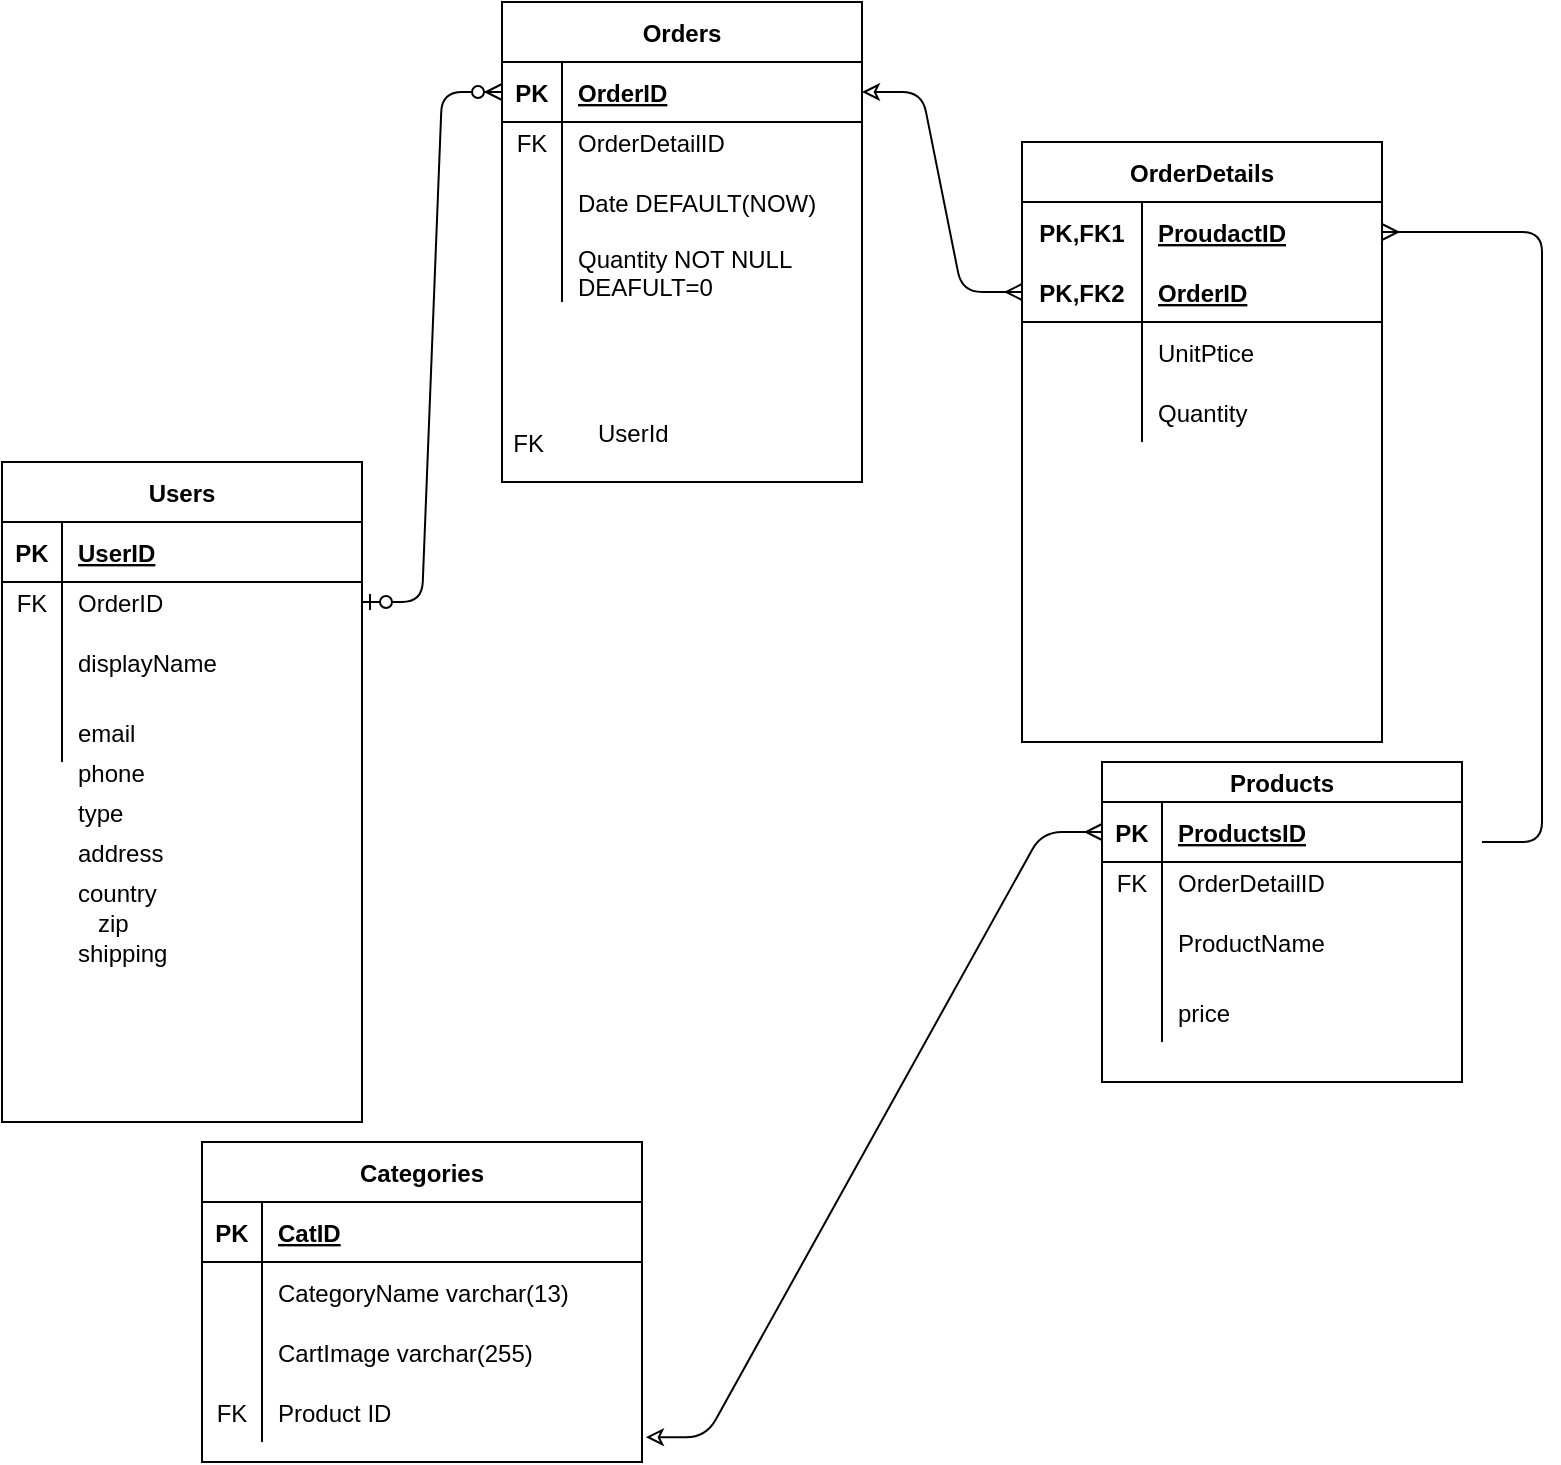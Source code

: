 <mxfile version="14.4.7" type="github">
  <diagram id="Y1dRMDJ4KNcMdbVrdFE1" name="Page-1">
    <mxGraphModel dx="1422" dy="762" grid="1" gridSize="10" guides="1" tooltips="1" connect="1" arrows="1" fold="1" page="1" pageScale="1" pageWidth="827" pageHeight="1169" math="0" shadow="0">
      <root>
        <mxCell id="0" />
        <mxCell id="1" parent="0" />
        <mxCell id="TcfDccJW8l6BSCIIP5wP-1" value="Orders" style="shape=table;startSize=30;container=1;collapsible=1;childLayout=tableLayout;fixedRows=1;rowLines=0;fontStyle=1;align=center;resizeLast=1;" parent="1" vertex="1">
          <mxGeometry x="260" width="180" height="240" as="geometry" />
        </mxCell>
        <mxCell id="TcfDccJW8l6BSCIIP5wP-2" value="" style="shape=partialRectangle;collapsible=0;dropTarget=0;pointerEvents=0;fillColor=none;top=0;left=0;bottom=1;right=0;points=[[0,0.5],[1,0.5]];portConstraint=eastwest;" parent="TcfDccJW8l6BSCIIP5wP-1" vertex="1">
          <mxGeometry y="30" width="180" height="30" as="geometry" />
        </mxCell>
        <mxCell id="TcfDccJW8l6BSCIIP5wP-3" value="PK" style="shape=partialRectangle;connectable=0;fillColor=none;top=0;left=0;bottom=0;right=0;fontStyle=1;overflow=hidden;" parent="TcfDccJW8l6BSCIIP5wP-2" vertex="1">
          <mxGeometry width="30" height="30" as="geometry" />
        </mxCell>
        <mxCell id="TcfDccJW8l6BSCIIP5wP-4" value="OrderID" style="shape=partialRectangle;connectable=0;fillColor=none;top=0;left=0;bottom=0;right=0;align=left;spacingLeft=6;fontStyle=5;overflow=hidden;" parent="TcfDccJW8l6BSCIIP5wP-2" vertex="1">
          <mxGeometry x="30" width="150" height="30" as="geometry" />
        </mxCell>
        <mxCell id="TcfDccJW8l6BSCIIP5wP-5" value="" style="shape=partialRectangle;collapsible=0;dropTarget=0;pointerEvents=0;fillColor=none;top=0;left=0;bottom=0;right=0;points=[[0,0.5],[1,0.5]];portConstraint=eastwest;" parent="TcfDccJW8l6BSCIIP5wP-1" vertex="1">
          <mxGeometry y="60" width="180" height="20" as="geometry" />
        </mxCell>
        <mxCell id="TcfDccJW8l6BSCIIP5wP-6" value="FK" style="shape=partialRectangle;connectable=0;fillColor=none;top=0;left=0;bottom=0;right=0;editable=1;overflow=hidden;" parent="TcfDccJW8l6BSCIIP5wP-5" vertex="1">
          <mxGeometry width="30" height="20" as="geometry" />
        </mxCell>
        <mxCell id="TcfDccJW8l6BSCIIP5wP-7" value="OrderDetailID" style="shape=partialRectangle;connectable=0;fillColor=none;top=0;left=0;bottom=0;right=0;align=left;spacingLeft=6;overflow=hidden;" parent="TcfDccJW8l6BSCIIP5wP-5" vertex="1">
          <mxGeometry x="30" width="150" height="20" as="geometry" />
        </mxCell>
        <mxCell id="TcfDccJW8l6BSCIIP5wP-8" value="" style="shape=partialRectangle;collapsible=0;dropTarget=0;pointerEvents=0;fillColor=none;top=0;left=0;bottom=0;right=0;points=[[0,0.5],[1,0.5]];portConstraint=eastwest;" parent="TcfDccJW8l6BSCIIP5wP-1" vertex="1">
          <mxGeometry y="80" width="180" height="40" as="geometry" />
        </mxCell>
        <mxCell id="TcfDccJW8l6BSCIIP5wP-9" value="" style="shape=partialRectangle;connectable=0;fillColor=none;top=0;left=0;bottom=0;right=0;editable=1;overflow=hidden;" parent="TcfDccJW8l6BSCIIP5wP-8" vertex="1">
          <mxGeometry width="30" height="40" as="geometry" />
        </mxCell>
        <mxCell id="TcfDccJW8l6BSCIIP5wP-10" value="Date DEFAULT(NOW)" style="shape=partialRectangle;connectable=0;fillColor=none;top=0;left=0;bottom=0;right=0;align=left;spacingLeft=6;overflow=hidden;" parent="TcfDccJW8l6BSCIIP5wP-8" vertex="1">
          <mxGeometry x="30" width="150" height="40" as="geometry" />
        </mxCell>
        <mxCell id="TcfDccJW8l6BSCIIP5wP-11" value="" style="shape=partialRectangle;collapsible=0;dropTarget=0;pointerEvents=0;fillColor=none;top=0;left=0;bottom=0;right=0;points=[[0,0.5],[1,0.5]];portConstraint=eastwest;" parent="TcfDccJW8l6BSCIIP5wP-1" vertex="1">
          <mxGeometry y="120" width="180" height="30" as="geometry" />
        </mxCell>
        <mxCell id="TcfDccJW8l6BSCIIP5wP-12" value="" style="shape=partialRectangle;connectable=0;fillColor=none;top=0;left=0;bottom=0;right=0;editable=1;overflow=hidden;" parent="TcfDccJW8l6BSCIIP5wP-11" vertex="1">
          <mxGeometry width="30" height="30" as="geometry" />
        </mxCell>
        <mxCell id="TcfDccJW8l6BSCIIP5wP-13" value="Quantity NOT NULL&#xa;DEAFULT=0" style="shape=partialRectangle;connectable=0;fillColor=none;top=0;left=0;bottom=0;right=0;align=left;spacingLeft=6;overflow=hidden;" parent="TcfDccJW8l6BSCIIP5wP-11" vertex="1">
          <mxGeometry x="30" width="150" height="30" as="geometry" />
        </mxCell>
        <mxCell id="TcfDccJW8l6BSCIIP5wP-32" value="OrderDetails" style="shape=table;startSize=30;container=1;collapsible=1;childLayout=tableLayout;fixedRows=1;rowLines=0;fontStyle=1;align=center;resizeLast=1;" parent="1" vertex="1">
          <mxGeometry x="520" y="70" width="180" height="300" as="geometry" />
        </mxCell>
        <mxCell id="TcfDccJW8l6BSCIIP5wP-33" value="" style="shape=partialRectangle;collapsible=0;dropTarget=0;pointerEvents=0;fillColor=none;top=0;left=0;bottom=0;right=0;points=[[0,0.5],[1,0.5]];portConstraint=eastwest;" parent="TcfDccJW8l6BSCIIP5wP-32" vertex="1">
          <mxGeometry y="30" width="180" height="30" as="geometry" />
        </mxCell>
        <mxCell id="TcfDccJW8l6BSCIIP5wP-34" value="PK,FK1" style="shape=partialRectangle;connectable=0;fillColor=none;top=0;left=0;bottom=0;right=0;fontStyle=1;overflow=hidden;" parent="TcfDccJW8l6BSCIIP5wP-33" vertex="1">
          <mxGeometry width="60" height="30" as="geometry" />
        </mxCell>
        <mxCell id="TcfDccJW8l6BSCIIP5wP-35" value="ProudactID" style="shape=partialRectangle;connectable=0;fillColor=none;top=0;left=0;bottom=0;right=0;align=left;spacingLeft=6;fontStyle=5;overflow=hidden;" parent="TcfDccJW8l6BSCIIP5wP-33" vertex="1">
          <mxGeometry x="60" width="120" height="30" as="geometry" />
        </mxCell>
        <mxCell id="TcfDccJW8l6BSCIIP5wP-36" value="" style="shape=partialRectangle;collapsible=0;dropTarget=0;pointerEvents=0;fillColor=none;top=0;left=0;bottom=1;right=0;points=[[0,0.5],[1,0.5]];portConstraint=eastwest;" parent="TcfDccJW8l6BSCIIP5wP-32" vertex="1">
          <mxGeometry y="60" width="180" height="30" as="geometry" />
        </mxCell>
        <mxCell id="TcfDccJW8l6BSCIIP5wP-37" value="PK,FK2" style="shape=partialRectangle;connectable=0;fillColor=none;top=0;left=0;bottom=0;right=0;fontStyle=1;overflow=hidden;" parent="TcfDccJW8l6BSCIIP5wP-36" vertex="1">
          <mxGeometry width="60" height="30" as="geometry" />
        </mxCell>
        <mxCell id="TcfDccJW8l6BSCIIP5wP-38" value="OrderID" style="shape=partialRectangle;connectable=0;fillColor=none;top=0;left=0;bottom=0;right=0;align=left;spacingLeft=6;fontStyle=5;overflow=hidden;" parent="TcfDccJW8l6BSCIIP5wP-36" vertex="1">
          <mxGeometry x="60" width="120" height="30" as="geometry" />
        </mxCell>
        <mxCell id="TcfDccJW8l6BSCIIP5wP-39" value="" style="shape=partialRectangle;collapsible=0;dropTarget=0;pointerEvents=0;fillColor=none;top=0;left=0;bottom=0;right=0;points=[[0,0.5],[1,0.5]];portConstraint=eastwest;" parent="TcfDccJW8l6BSCIIP5wP-32" vertex="1">
          <mxGeometry y="90" width="180" height="30" as="geometry" />
        </mxCell>
        <mxCell id="TcfDccJW8l6BSCIIP5wP-40" value="" style="shape=partialRectangle;connectable=0;fillColor=none;top=0;left=0;bottom=0;right=0;editable=1;overflow=hidden;" parent="TcfDccJW8l6BSCIIP5wP-39" vertex="1">
          <mxGeometry width="60" height="30" as="geometry" />
        </mxCell>
        <mxCell id="TcfDccJW8l6BSCIIP5wP-41" value="UnitPtice" style="shape=partialRectangle;connectable=0;fillColor=none;top=0;left=0;bottom=0;right=0;align=left;spacingLeft=6;overflow=hidden;" parent="TcfDccJW8l6BSCIIP5wP-39" vertex="1">
          <mxGeometry x="60" width="120" height="30" as="geometry" />
        </mxCell>
        <mxCell id="TcfDccJW8l6BSCIIP5wP-42" value="" style="shape=partialRectangle;collapsible=0;dropTarget=0;pointerEvents=0;fillColor=none;top=0;left=0;bottom=0;right=0;points=[[0,0.5],[1,0.5]];portConstraint=eastwest;" parent="TcfDccJW8l6BSCIIP5wP-32" vertex="1">
          <mxGeometry y="120" width="180" height="30" as="geometry" />
        </mxCell>
        <mxCell id="TcfDccJW8l6BSCIIP5wP-43" value="" style="shape=partialRectangle;connectable=0;fillColor=none;top=0;left=0;bottom=0;right=0;editable=1;overflow=hidden;" parent="TcfDccJW8l6BSCIIP5wP-42" vertex="1">
          <mxGeometry width="60" height="30" as="geometry" />
        </mxCell>
        <mxCell id="TcfDccJW8l6BSCIIP5wP-44" value="Quantity" style="shape=partialRectangle;connectable=0;fillColor=none;top=0;left=0;bottom=0;right=0;align=left;spacingLeft=6;overflow=hidden;" parent="TcfDccJW8l6BSCIIP5wP-42" vertex="1">
          <mxGeometry x="60" width="120" height="30" as="geometry" />
        </mxCell>
        <mxCell id="TcfDccJW8l6BSCIIP5wP-45" value="Products" style="shape=table;startSize=20;container=1;collapsible=1;childLayout=tableLayout;fixedRows=1;rowLines=0;fontStyle=1;align=center;resizeLast=1;" parent="1" vertex="1">
          <mxGeometry x="560" y="380" width="180" height="160" as="geometry" />
        </mxCell>
        <mxCell id="TcfDccJW8l6BSCIIP5wP-46" value="" style="shape=partialRectangle;collapsible=0;dropTarget=0;pointerEvents=0;fillColor=none;top=0;left=0;bottom=1;right=0;points=[[0,0.5],[1,0.5]];portConstraint=eastwest;" parent="TcfDccJW8l6BSCIIP5wP-45" vertex="1">
          <mxGeometry y="20" width="180" height="30" as="geometry" />
        </mxCell>
        <mxCell id="TcfDccJW8l6BSCIIP5wP-47" value="PK" style="shape=partialRectangle;connectable=0;fillColor=none;top=0;left=0;bottom=0;right=0;fontStyle=1;overflow=hidden;" parent="TcfDccJW8l6BSCIIP5wP-46" vertex="1">
          <mxGeometry width="30" height="30" as="geometry" />
        </mxCell>
        <mxCell id="TcfDccJW8l6BSCIIP5wP-48" value="ProductsID" style="shape=partialRectangle;connectable=0;fillColor=none;top=0;left=0;bottom=0;right=0;align=left;spacingLeft=6;fontStyle=5;overflow=hidden;" parent="TcfDccJW8l6BSCIIP5wP-46" vertex="1">
          <mxGeometry x="30" width="150" height="30" as="geometry" />
        </mxCell>
        <mxCell id="TcfDccJW8l6BSCIIP5wP-49" value="" style="shape=partialRectangle;collapsible=0;dropTarget=0;pointerEvents=0;fillColor=none;top=0;left=0;bottom=0;right=0;points=[[0,0.5],[1,0.5]];portConstraint=eastwest;" parent="TcfDccJW8l6BSCIIP5wP-45" vertex="1">
          <mxGeometry y="50" width="180" height="20" as="geometry" />
        </mxCell>
        <mxCell id="TcfDccJW8l6BSCIIP5wP-50" value="FK" style="shape=partialRectangle;connectable=0;fillColor=none;top=0;left=0;bottom=0;right=0;editable=1;overflow=hidden;" parent="TcfDccJW8l6BSCIIP5wP-49" vertex="1">
          <mxGeometry width="30" height="20" as="geometry" />
        </mxCell>
        <mxCell id="TcfDccJW8l6BSCIIP5wP-51" value="OrderDetailID" style="shape=partialRectangle;connectable=0;fillColor=none;top=0;left=0;bottom=0;right=0;align=left;spacingLeft=6;overflow=hidden;" parent="TcfDccJW8l6BSCIIP5wP-49" vertex="1">
          <mxGeometry x="30" width="150" height="20" as="geometry" />
        </mxCell>
        <mxCell id="TcfDccJW8l6BSCIIP5wP-52" value="" style="shape=partialRectangle;collapsible=0;dropTarget=0;pointerEvents=0;fillColor=none;top=0;left=0;bottom=0;right=0;points=[[0,0.5],[1,0.5]];portConstraint=eastwest;" parent="TcfDccJW8l6BSCIIP5wP-45" vertex="1">
          <mxGeometry y="70" width="180" height="40" as="geometry" />
        </mxCell>
        <mxCell id="TcfDccJW8l6BSCIIP5wP-53" value="" style="shape=partialRectangle;connectable=0;fillColor=none;top=0;left=0;bottom=0;right=0;editable=1;overflow=hidden;" parent="TcfDccJW8l6BSCIIP5wP-52" vertex="1">
          <mxGeometry width="30" height="40" as="geometry" />
        </mxCell>
        <mxCell id="TcfDccJW8l6BSCIIP5wP-54" value="ProductName" style="shape=partialRectangle;connectable=0;fillColor=none;top=0;left=0;bottom=0;right=0;align=left;spacingLeft=6;overflow=hidden;" parent="TcfDccJW8l6BSCIIP5wP-52" vertex="1">
          <mxGeometry x="30" width="150" height="40" as="geometry" />
        </mxCell>
        <mxCell id="TcfDccJW8l6BSCIIP5wP-55" value="" style="shape=partialRectangle;collapsible=0;dropTarget=0;pointerEvents=0;fillColor=none;top=0;left=0;bottom=0;right=0;points=[[0,0.5],[1,0.5]];portConstraint=eastwest;" parent="TcfDccJW8l6BSCIIP5wP-45" vertex="1">
          <mxGeometry y="110" width="180" height="30" as="geometry" />
        </mxCell>
        <mxCell id="TcfDccJW8l6BSCIIP5wP-56" value="" style="shape=partialRectangle;connectable=0;fillColor=none;top=0;left=0;bottom=0;right=0;editable=1;overflow=hidden;" parent="TcfDccJW8l6BSCIIP5wP-55" vertex="1">
          <mxGeometry width="30" height="30" as="geometry" />
        </mxCell>
        <mxCell id="TcfDccJW8l6BSCIIP5wP-57" value="price" style="shape=partialRectangle;connectable=0;fillColor=none;top=0;left=0;bottom=0;right=0;align=left;spacingLeft=6;overflow=hidden;" parent="TcfDccJW8l6BSCIIP5wP-55" vertex="1">
          <mxGeometry x="30" width="150" height="30" as="geometry" />
        </mxCell>
        <mxCell id="TcfDccJW8l6BSCIIP5wP-58" value="" style="edgeStyle=entityRelationEdgeStyle;fontSize=12;html=1;endArrow=ERmany;exitX=1;exitY=0.5;exitDx=0;exitDy=0;startArrow=classic;startFill=0;entryX=0;entryY=0.5;entryDx=0;entryDy=0;" parent="1" source="TcfDccJW8l6BSCIIP5wP-2" edge="1" target="TcfDccJW8l6BSCIIP5wP-36">
          <mxGeometry width="100" height="100" relative="1" as="geometry">
            <mxPoint x="420" y="360" as="sourcePoint" />
            <mxPoint x="520" y="260" as="targetPoint" />
          </mxGeometry>
        </mxCell>
        <mxCell id="TcfDccJW8l6BSCIIP5wP-59" value="" style="edgeStyle=entityRelationEdgeStyle;fontSize=12;html=1;endArrow=ERmany;entryX=1;entryY=0.5;entryDx=0;entryDy=0;" parent="1" target="TcfDccJW8l6BSCIIP5wP-33" edge="1">
          <mxGeometry width="100" height="100" relative="1" as="geometry">
            <mxPoint x="750" y="420" as="sourcePoint" />
            <mxPoint x="810" y="260" as="targetPoint" />
          </mxGeometry>
        </mxCell>
        <mxCell id="TcfDccJW8l6BSCIIP5wP-63" value="Categories" style="shape=table;startSize=30;container=1;collapsible=1;childLayout=tableLayout;fixedRows=1;rowLines=0;fontStyle=1;align=center;resizeLast=1;" parent="1" vertex="1">
          <mxGeometry x="110" y="570" width="220" height="160" as="geometry" />
        </mxCell>
        <mxCell id="TcfDccJW8l6BSCIIP5wP-64" value="" style="shape=partialRectangle;collapsible=0;dropTarget=0;pointerEvents=0;fillColor=none;top=0;left=0;bottom=1;right=0;points=[[0,0.5],[1,0.5]];portConstraint=eastwest;" parent="TcfDccJW8l6BSCIIP5wP-63" vertex="1">
          <mxGeometry y="30" width="220" height="30" as="geometry" />
        </mxCell>
        <mxCell id="TcfDccJW8l6BSCIIP5wP-65" value="PK" style="shape=partialRectangle;connectable=0;fillColor=none;top=0;left=0;bottom=0;right=0;fontStyle=1;overflow=hidden;" parent="TcfDccJW8l6BSCIIP5wP-64" vertex="1">
          <mxGeometry width="30" height="30" as="geometry" />
        </mxCell>
        <mxCell id="TcfDccJW8l6BSCIIP5wP-66" value="CatID" style="shape=partialRectangle;connectable=0;fillColor=none;top=0;left=0;bottom=0;right=0;align=left;spacingLeft=6;fontStyle=5;overflow=hidden;" parent="TcfDccJW8l6BSCIIP5wP-64" vertex="1">
          <mxGeometry x="30" width="190" height="30" as="geometry" />
        </mxCell>
        <mxCell id="TcfDccJW8l6BSCIIP5wP-67" value="" style="shape=partialRectangle;collapsible=0;dropTarget=0;pointerEvents=0;fillColor=none;top=0;left=0;bottom=0;right=0;points=[[0,0.5],[1,0.5]];portConstraint=eastwest;" parent="TcfDccJW8l6BSCIIP5wP-63" vertex="1">
          <mxGeometry y="60" width="220" height="30" as="geometry" />
        </mxCell>
        <mxCell id="TcfDccJW8l6BSCIIP5wP-68" value="" style="shape=partialRectangle;connectable=0;fillColor=none;top=0;left=0;bottom=0;right=0;editable=1;overflow=hidden;" parent="TcfDccJW8l6BSCIIP5wP-67" vertex="1">
          <mxGeometry width="30" height="30" as="geometry" />
        </mxCell>
        <mxCell id="TcfDccJW8l6BSCIIP5wP-69" value="CategoryName varchar(13)" style="shape=partialRectangle;connectable=0;fillColor=none;top=0;left=0;bottom=0;right=0;align=left;spacingLeft=6;overflow=hidden;" parent="TcfDccJW8l6BSCIIP5wP-67" vertex="1">
          <mxGeometry x="30" width="190" height="30" as="geometry" />
        </mxCell>
        <mxCell id="TcfDccJW8l6BSCIIP5wP-70" value="" style="shape=partialRectangle;collapsible=0;dropTarget=0;pointerEvents=0;fillColor=none;top=0;left=0;bottom=0;right=0;points=[[0,0.5],[1,0.5]];portConstraint=eastwest;" parent="TcfDccJW8l6BSCIIP5wP-63" vertex="1">
          <mxGeometry y="90" width="220" height="30" as="geometry" />
        </mxCell>
        <mxCell id="TcfDccJW8l6BSCIIP5wP-71" value="" style="shape=partialRectangle;connectable=0;fillColor=none;top=0;left=0;bottom=0;right=0;editable=1;overflow=hidden;" parent="TcfDccJW8l6BSCIIP5wP-70" vertex="1">
          <mxGeometry width="30" height="30" as="geometry" />
        </mxCell>
        <mxCell id="TcfDccJW8l6BSCIIP5wP-72" value="CartImage varchar(255)" style="shape=partialRectangle;connectable=0;fillColor=none;top=0;left=0;bottom=0;right=0;align=left;spacingLeft=6;overflow=hidden;" parent="TcfDccJW8l6BSCIIP5wP-70" vertex="1">
          <mxGeometry x="30" width="190" height="30" as="geometry" />
        </mxCell>
        <mxCell id="TcfDccJW8l6BSCIIP5wP-73" value="" style="shape=partialRectangle;collapsible=0;dropTarget=0;pointerEvents=0;fillColor=none;top=0;left=0;bottom=0;right=0;points=[[0,0.5],[1,0.5]];portConstraint=eastwest;" parent="TcfDccJW8l6BSCIIP5wP-63" vertex="1">
          <mxGeometry y="120" width="220" height="30" as="geometry" />
        </mxCell>
        <mxCell id="TcfDccJW8l6BSCIIP5wP-74" value="FK" style="shape=partialRectangle;connectable=0;fillColor=none;top=0;left=0;bottom=0;right=0;editable=1;overflow=hidden;" parent="TcfDccJW8l6BSCIIP5wP-73" vertex="1">
          <mxGeometry width="30" height="30" as="geometry" />
        </mxCell>
        <mxCell id="TcfDccJW8l6BSCIIP5wP-75" value="Product ID" style="shape=partialRectangle;connectable=0;fillColor=none;top=0;left=0;bottom=0;right=0;align=left;spacingLeft=6;overflow=hidden;" parent="TcfDccJW8l6BSCIIP5wP-73" vertex="1">
          <mxGeometry x="30" width="190" height="30" as="geometry" />
        </mxCell>
        <mxCell id="TcfDccJW8l6BSCIIP5wP-76" value="" style="edgeStyle=entityRelationEdgeStyle;fontSize=12;html=1;endArrow=ERmany;entryX=0;entryY=0.5;entryDx=0;entryDy=0;exitX=1.009;exitY=0.92;exitDx=0;exitDy=0;exitPerimeter=0;startArrow=classic;startFill=0;" parent="1" source="TcfDccJW8l6BSCIIP5wP-73" target="TcfDccJW8l6BSCIIP5wP-46" edge="1">
          <mxGeometry width="100" height="100" relative="1" as="geometry">
            <mxPoint x="360" y="400" as="sourcePoint" />
            <mxPoint x="460" y="300" as="targetPoint" />
          </mxGeometry>
        </mxCell>
        <mxCell id="0VdQE9GON6tvQ8tR9964-1" value="Users" style="shape=table;startSize=30;container=1;collapsible=1;childLayout=tableLayout;fixedRows=1;rowLines=0;fontStyle=1;align=center;resizeLast=1;" vertex="1" parent="1">
          <mxGeometry x="10" y="230" width="180" height="330" as="geometry" />
        </mxCell>
        <mxCell id="0VdQE9GON6tvQ8tR9964-2" value="" style="shape=partialRectangle;collapsible=0;dropTarget=0;pointerEvents=0;fillColor=none;top=0;left=0;bottom=1;right=0;points=[[0,0.5],[1,0.5]];portConstraint=eastwest;" vertex="1" parent="0VdQE9GON6tvQ8tR9964-1">
          <mxGeometry y="30" width="180" height="30" as="geometry" />
        </mxCell>
        <mxCell id="0VdQE9GON6tvQ8tR9964-3" value="PK" style="shape=partialRectangle;connectable=0;fillColor=none;top=0;left=0;bottom=0;right=0;fontStyle=1;overflow=hidden;" vertex="1" parent="0VdQE9GON6tvQ8tR9964-2">
          <mxGeometry width="30" height="30" as="geometry" />
        </mxCell>
        <mxCell id="0VdQE9GON6tvQ8tR9964-4" value="UserID" style="shape=partialRectangle;connectable=0;fillColor=none;top=0;left=0;bottom=0;right=0;align=left;spacingLeft=6;fontStyle=5;overflow=hidden;" vertex="1" parent="0VdQE9GON6tvQ8tR9964-2">
          <mxGeometry x="30" width="150" height="30" as="geometry" />
        </mxCell>
        <mxCell id="0VdQE9GON6tvQ8tR9964-5" value="" style="shape=partialRectangle;collapsible=0;dropTarget=0;pointerEvents=0;fillColor=none;top=0;left=0;bottom=0;right=0;points=[[0,0.5],[1,0.5]];portConstraint=eastwest;" vertex="1" parent="0VdQE9GON6tvQ8tR9964-1">
          <mxGeometry y="60" width="180" height="20" as="geometry" />
        </mxCell>
        <mxCell id="0VdQE9GON6tvQ8tR9964-6" value="FK" style="shape=partialRectangle;connectable=0;fillColor=none;top=0;left=0;bottom=0;right=0;editable=1;overflow=hidden;" vertex="1" parent="0VdQE9GON6tvQ8tR9964-5">
          <mxGeometry width="30" height="20" as="geometry" />
        </mxCell>
        <mxCell id="0VdQE9GON6tvQ8tR9964-7" value="OrderID" style="shape=partialRectangle;connectable=0;fillColor=none;top=0;left=0;bottom=0;right=0;align=left;spacingLeft=6;overflow=hidden;" vertex="1" parent="0VdQE9GON6tvQ8tR9964-5">
          <mxGeometry x="30" width="150" height="20" as="geometry" />
        </mxCell>
        <mxCell id="0VdQE9GON6tvQ8tR9964-8" value="" style="shape=partialRectangle;collapsible=0;dropTarget=0;pointerEvents=0;fillColor=none;top=0;left=0;bottom=0;right=0;points=[[0,0.5],[1,0.5]];portConstraint=eastwest;" vertex="1" parent="0VdQE9GON6tvQ8tR9964-1">
          <mxGeometry y="80" width="180" height="40" as="geometry" />
        </mxCell>
        <mxCell id="0VdQE9GON6tvQ8tR9964-9" value="" style="shape=partialRectangle;connectable=0;fillColor=none;top=0;left=0;bottom=0;right=0;editable=1;overflow=hidden;" vertex="1" parent="0VdQE9GON6tvQ8tR9964-8">
          <mxGeometry width="30" height="40" as="geometry" />
        </mxCell>
        <mxCell id="0VdQE9GON6tvQ8tR9964-10" value="displayName" style="shape=partialRectangle;connectable=0;fillColor=none;top=0;left=0;bottom=0;right=0;align=left;spacingLeft=6;overflow=hidden;" vertex="1" parent="0VdQE9GON6tvQ8tR9964-8">
          <mxGeometry x="30" width="150" height="40" as="geometry" />
        </mxCell>
        <mxCell id="0VdQE9GON6tvQ8tR9964-11" value="" style="shape=partialRectangle;collapsible=0;dropTarget=0;pointerEvents=0;fillColor=none;top=0;left=0;bottom=0;right=0;points=[[0,0.5],[1,0.5]];portConstraint=eastwest;" vertex="1" parent="0VdQE9GON6tvQ8tR9964-1">
          <mxGeometry y="120" width="180" height="30" as="geometry" />
        </mxCell>
        <mxCell id="0VdQE9GON6tvQ8tR9964-12" value="" style="shape=partialRectangle;connectable=0;fillColor=none;top=0;left=0;bottom=0;right=0;editable=1;overflow=hidden;" vertex="1" parent="0VdQE9GON6tvQ8tR9964-11">
          <mxGeometry width="30" height="30" as="geometry" />
        </mxCell>
        <mxCell id="0VdQE9GON6tvQ8tR9964-13" value="email" style="shape=partialRectangle;connectable=0;fillColor=none;top=0;left=0;bottom=0;right=0;align=left;spacingLeft=6;overflow=hidden;" vertex="1" parent="0VdQE9GON6tvQ8tR9964-11">
          <mxGeometry x="30" width="150" height="30" as="geometry" />
        </mxCell>
        <mxCell id="0VdQE9GON6tvQ8tR9964-16" value="UserId " style="shape=partialRectangle;connectable=0;fillColor=none;top=0;left=0;bottom=0;right=0;align=left;spacingLeft=6;overflow=hidden;" vertex="1" parent="1">
          <mxGeometry x="300" y="200" width="120" height="30" as="geometry" />
        </mxCell>
        <mxCell id="0VdQE9GON6tvQ8tR9964-17" value="FK " style="shape=partialRectangle;connectable=0;fillColor=none;top=0;left=0;bottom=0;right=0;editable=1;overflow=hidden;" vertex="1" parent="1">
          <mxGeometry x="260" y="210" width="30" height="20" as="geometry" />
        </mxCell>
        <mxCell id="0VdQE9GON6tvQ8tR9964-18" value="" style="edgeStyle=entityRelationEdgeStyle;fontSize=12;html=1;endArrow=ERzeroToMany;startArrow=ERzeroToOne;exitX=1;exitY=0.5;exitDx=0;exitDy=0;entryX=0;entryY=0.5;entryDx=0;entryDy=0;" edge="1" parent="1" source="0VdQE9GON6tvQ8tR9964-5" target="TcfDccJW8l6BSCIIP5wP-2">
          <mxGeometry width="100" height="100" relative="1" as="geometry">
            <mxPoint x="310" y="340" as="sourcePoint" />
            <mxPoint x="260" y="220" as="targetPoint" />
          </mxGeometry>
        </mxCell>
        <mxCell id="0VdQE9GON6tvQ8tR9964-19" value="" style="shape=partialRectangle;collapsible=0;dropTarget=0;pointerEvents=0;fillColor=none;top=0;left=0;bottom=0;right=0;points=[[0,0.5],[1,0.5]];portConstraint=eastwest;" vertex="1" parent="1">
          <mxGeometry x="10" y="370" width="180" height="30" as="geometry" />
        </mxCell>
        <mxCell id="0VdQE9GON6tvQ8tR9964-20" value="" style="shape=partialRectangle;connectable=0;fillColor=none;top=0;left=0;bottom=0;right=0;editable=1;overflow=hidden;" vertex="1" parent="0VdQE9GON6tvQ8tR9964-19">
          <mxGeometry width="30" height="30" as="geometry" />
        </mxCell>
        <mxCell id="0VdQE9GON6tvQ8tR9964-21" value="phone" style="shape=partialRectangle;connectable=0;fillColor=none;top=0;left=0;bottom=0;right=0;align=left;spacingLeft=6;overflow=hidden;" vertex="1" parent="0VdQE9GON6tvQ8tR9964-19">
          <mxGeometry x="30" width="150" height="30" as="geometry" />
        </mxCell>
        <mxCell id="0VdQE9GON6tvQ8tR9964-22" value="" style="shape=partialRectangle;collapsible=0;dropTarget=0;pointerEvents=0;fillColor=none;top=0;left=0;bottom=0;right=0;points=[[0,0.5],[1,0.5]];portConstraint=eastwest;" vertex="1" parent="1">
          <mxGeometry x="10" y="390" width="180" height="30" as="geometry" />
        </mxCell>
        <mxCell id="0VdQE9GON6tvQ8tR9964-23" value="" style="shape=partialRectangle;connectable=0;fillColor=none;top=0;left=0;bottom=0;right=0;editable=1;overflow=hidden;" vertex="1" parent="0VdQE9GON6tvQ8tR9964-22">
          <mxGeometry width="30" height="30" as="geometry" />
        </mxCell>
        <mxCell id="0VdQE9GON6tvQ8tR9964-24" value="type" style="shape=partialRectangle;connectable=0;fillColor=none;top=0;left=0;bottom=0;right=0;align=left;spacingLeft=6;overflow=hidden;" vertex="1" parent="0VdQE9GON6tvQ8tR9964-22">
          <mxGeometry x="30" width="150" height="30" as="geometry" />
        </mxCell>
        <mxCell id="0VdQE9GON6tvQ8tR9964-25" value="" style="shape=partialRectangle;collapsible=0;dropTarget=0;pointerEvents=0;fillColor=none;top=0;left=0;bottom=0;right=0;points=[[0,0.5],[1,0.5]];portConstraint=eastwest;" vertex="1" parent="1">
          <mxGeometry x="10" y="410" width="180" height="30" as="geometry" />
        </mxCell>
        <mxCell id="0VdQE9GON6tvQ8tR9964-26" value="" style="shape=partialRectangle;connectable=0;fillColor=none;top=0;left=0;bottom=0;right=0;editable=1;overflow=hidden;" vertex="1" parent="0VdQE9GON6tvQ8tR9964-25">
          <mxGeometry width="30" height="30" as="geometry" />
        </mxCell>
        <mxCell id="0VdQE9GON6tvQ8tR9964-27" value="address " style="shape=partialRectangle;connectable=0;fillColor=none;top=0;left=0;bottom=0;right=0;align=left;spacingLeft=6;overflow=hidden;" vertex="1" parent="0VdQE9GON6tvQ8tR9964-25">
          <mxGeometry x="30" width="150" height="30" as="geometry" />
        </mxCell>
        <mxCell id="0VdQE9GON6tvQ8tR9964-28" value="" style="shape=partialRectangle;collapsible=0;dropTarget=0;pointerEvents=0;fillColor=none;top=0;left=0;bottom=0;right=0;points=[[0,0.5],[1,0.5]];portConstraint=eastwest;" vertex="1" parent="1">
          <mxGeometry x="10" y="430" width="180" height="30" as="geometry" />
        </mxCell>
        <mxCell id="0VdQE9GON6tvQ8tR9964-29" value="" style="shape=partialRectangle;connectable=0;fillColor=none;top=0;left=0;bottom=0;right=0;editable=1;overflow=hidden;" vertex="1" parent="0VdQE9GON6tvQ8tR9964-28">
          <mxGeometry width="30" height="30" as="geometry" />
        </mxCell>
        <mxCell id="0VdQE9GON6tvQ8tR9964-30" value="country" style="shape=partialRectangle;connectable=0;fillColor=none;top=0;left=0;bottom=0;right=0;align=left;spacingLeft=6;overflow=hidden;" vertex="1" parent="0VdQE9GON6tvQ8tR9964-28">
          <mxGeometry x="30" width="150" height="30" as="geometry" />
        </mxCell>
        <mxCell id="0VdQE9GON6tvQ8tR9964-31" value="" style="shape=partialRectangle;collapsible=0;dropTarget=0;pointerEvents=0;fillColor=none;top=0;left=0;bottom=0;right=0;points=[[0,0.5],[1,0.5]];portConstraint=eastwest;" vertex="1" parent="1">
          <mxGeometry x="20" y="430" width="180" height="60" as="geometry" />
        </mxCell>
        <mxCell id="0VdQE9GON6tvQ8tR9964-32" value="" style="shape=partialRectangle;connectable=0;fillColor=none;top=0;left=0;bottom=0;right=0;editable=1;overflow=hidden;" vertex="1" parent="0VdQE9GON6tvQ8tR9964-31">
          <mxGeometry width="30" height="60" as="geometry" />
        </mxCell>
        <mxCell id="0VdQE9GON6tvQ8tR9964-33" value="zip" style="shape=partialRectangle;connectable=0;fillColor=none;top=0;left=0;bottom=0;right=0;align=left;spacingLeft=6;overflow=hidden;" vertex="1" parent="0VdQE9GON6tvQ8tR9964-31">
          <mxGeometry x="30" width="150" height="60" as="geometry" />
        </mxCell>
        <mxCell id="0VdQE9GON6tvQ8tR9964-34" value="" style="shape=partialRectangle;collapsible=0;dropTarget=0;pointerEvents=0;fillColor=none;top=0;left=0;bottom=0;right=0;points=[[0,0.5],[1,0.5]];portConstraint=eastwest;" vertex="1" parent="1">
          <mxGeometry x="10" y="450" width="180" height="50" as="geometry" />
        </mxCell>
        <mxCell id="0VdQE9GON6tvQ8tR9964-35" value="" style="shape=partialRectangle;connectable=0;fillColor=none;top=0;left=0;bottom=0;right=0;editable=1;overflow=hidden;" vertex="1" parent="0VdQE9GON6tvQ8tR9964-34">
          <mxGeometry width="30" height="50" as="geometry" />
        </mxCell>
        <mxCell id="0VdQE9GON6tvQ8tR9964-36" value="shipping" style="shape=partialRectangle;connectable=0;fillColor=none;top=0;left=0;bottom=0;right=0;align=left;spacingLeft=6;overflow=hidden;" vertex="1" parent="0VdQE9GON6tvQ8tR9964-34">
          <mxGeometry x="30" width="150" height="50" as="geometry" />
        </mxCell>
      </root>
    </mxGraphModel>
  </diagram>
</mxfile>
